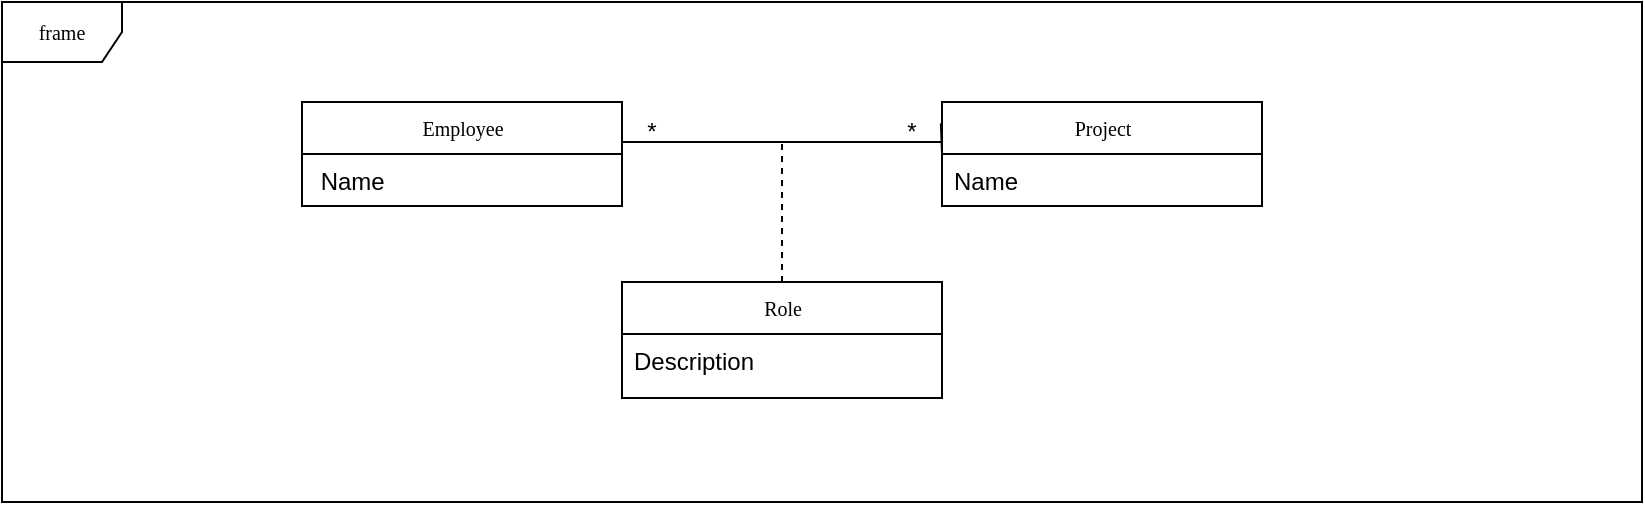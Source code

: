 <mxfile version="16.5.4" type="github" pages="2">
  <diagram name="Without Association Class" id="c4acf3e9-155e-7222-9cf6-157b1a14988f">
    <mxGraphModel dx="1209" dy="674" grid="1" gridSize="10" guides="1" tooltips="1" connect="1" arrows="1" fold="1" page="1" pageScale="1" pageWidth="850" pageHeight="1100" background="none" math="0" shadow="0">
      <root>
        <mxCell id="0" />
        <mxCell id="1" parent="0" />
        <mxCell id="17acba5748e5396b-1" value="frame" style="shape=umlFrame;whiteSpace=wrap;html=1;rounded=0;shadow=0;comic=0;labelBackgroundColor=none;strokeWidth=1;fontFamily=Verdana;fontSize=10;align=center;" parent="1" vertex="1">
          <mxGeometry x="20" y="20" width="820" height="250" as="geometry" />
        </mxCell>
        <mxCell id="J214E7bdzp_kGfigb0vm-8" style="edgeStyle=orthogonalEdgeStyle;rounded=0;orthogonalLoop=1;jettySize=auto;html=1;exitX=0.5;exitY=0;exitDx=0;exitDy=0;endArrow=none;endFill=0;dashed=1;" edge="1" parent="1" source="17acba5748e5396b-20">
          <mxGeometry relative="1" as="geometry">
            <mxPoint x="410" y="90" as="targetPoint" />
          </mxGeometry>
        </mxCell>
        <mxCell id="17acba5748e5396b-20" value="Role" style="swimlane;html=1;fontStyle=0;childLayout=stackLayout;horizontal=1;startSize=26;fillColor=none;horizontalStack=0;resizeParent=1;resizeLast=0;collapsible=1;marginBottom=0;swimlaneFillColor=#ffffff;rounded=0;shadow=0;comic=0;labelBackgroundColor=none;strokeWidth=1;fontFamily=Verdana;fontSize=10;align=center;" parent="1" vertex="1">
          <mxGeometry x="330" y="160" width="160" height="58" as="geometry" />
        </mxCell>
        <mxCell id="17acba5748e5396b-21" value="Description" style="text;html=1;strokeColor=none;fillColor=none;align=left;verticalAlign=top;spacingLeft=4;spacingRight=4;whiteSpace=wrap;overflow=hidden;rotatable=0;points=[[0,0.5],[1,0.5]];portConstraint=eastwest;" parent="17acba5748e5396b-20" vertex="1">
          <mxGeometry y="26" width="160" height="26" as="geometry" />
        </mxCell>
        <mxCell id="J214E7bdzp_kGfigb0vm-7" style="edgeStyle=orthogonalEdgeStyle;rounded=0;orthogonalLoop=1;jettySize=auto;html=1;exitX=0;exitY=0.75;exitDx=0;exitDy=0;entryX=1;entryY=0.5;entryDx=0;entryDy=0;endArrow=none;endFill=0;startArrow=none;" edge="1" parent="1" source="J214E7bdzp_kGfigb0vm-9" target="J214E7bdzp_kGfigb0vm-2">
          <mxGeometry relative="1" as="geometry">
            <Array as="points">
              <mxPoint x="330" y="96" />
            </Array>
          </mxGeometry>
        </mxCell>
        <mxCell id="17acba5748e5396b-30" value="Project" style="swimlane;html=1;fontStyle=0;childLayout=stackLayout;horizontal=1;startSize=26;fillColor=none;horizontalStack=0;resizeParent=1;resizeLast=0;collapsible=1;marginBottom=0;swimlaneFillColor=#ffffff;rounded=0;shadow=0;comic=0;labelBackgroundColor=none;strokeWidth=1;fontFamily=Verdana;fontSize=10;align=center;" parent="1" vertex="1">
          <mxGeometry x="490" y="70" width="160" height="52" as="geometry" />
        </mxCell>
        <mxCell id="17acba5748e5396b-31" value="Name" style="text;html=1;strokeColor=none;fillColor=none;align=left;verticalAlign=top;spacingLeft=4;spacingRight=4;whiteSpace=wrap;overflow=hidden;rotatable=0;points=[[0,0.5],[1,0.5]];portConstraint=eastwest;" parent="17acba5748e5396b-30" vertex="1">
          <mxGeometry y="26" width="160" height="26" as="geometry" />
        </mxCell>
        <mxCell id="J214E7bdzp_kGfigb0vm-1" value="Employee" style="swimlane;html=1;fontStyle=0;childLayout=stackLayout;horizontal=1;startSize=26;fillColor=none;horizontalStack=0;resizeParent=1;resizeLast=0;collapsible=1;marginBottom=0;swimlaneFillColor=#ffffff;rounded=0;shadow=0;comic=0;labelBackgroundColor=none;strokeWidth=1;fontFamily=Verdana;fontSize=10;align=center;" vertex="1" parent="1">
          <mxGeometry x="170" y="70" width="160" height="52" as="geometry" />
        </mxCell>
        <mxCell id="J214E7bdzp_kGfigb0vm-2" value="&amp;nbsp;Name" style="text;html=1;strokeColor=none;fillColor=none;align=left;verticalAlign=top;spacingLeft=4;spacingRight=4;whiteSpace=wrap;overflow=hidden;rotatable=0;points=[[0,0.5],[1,0.5]];portConstraint=eastwest;" vertex="1" parent="J214E7bdzp_kGfigb0vm-1">
          <mxGeometry y="26" width="160" height="26" as="geometry" />
        </mxCell>
        <mxCell id="J214E7bdzp_kGfigb0vm-9" value="*" style="text;html=1;strokeColor=none;fillColor=none;align=center;verticalAlign=middle;whiteSpace=wrap;rounded=0;" vertex="1" parent="1">
          <mxGeometry x="330" y="80" width="30" height="10" as="geometry" />
        </mxCell>
        <mxCell id="J214E7bdzp_kGfigb0vm-13" value="*" style="text;html=1;strokeColor=none;fillColor=none;align=center;verticalAlign=middle;whiteSpace=wrap;rounded=0;" vertex="1" parent="1">
          <mxGeometry x="460" y="80" width="30" height="10" as="geometry" />
        </mxCell>
        <mxCell id="J214E7bdzp_kGfigb0vm-14" value="" style="edgeStyle=orthogonalEdgeStyle;rounded=0;orthogonalLoop=1;jettySize=auto;html=1;exitX=0;exitY=0.75;exitDx=0;exitDy=0;entryX=0.981;entryY=0.068;entryDx=0;entryDy=0;endArrow=none;endFill=0;entryPerimeter=0;" edge="1" parent="1" source="17acba5748e5396b-30" target="J214E7bdzp_kGfigb0vm-13">
          <mxGeometry relative="1" as="geometry">
            <mxPoint x="490" y="109" as="sourcePoint" />
            <mxPoint x="326.96" y="97.768" as="targetPoint" />
            <Array as="points">
              <mxPoint x="490" y="96" />
            </Array>
          </mxGeometry>
        </mxCell>
        <mxCell id="J214E7bdzp_kGfigb0vm-15" style="edgeStyle=orthogonalEdgeStyle;rounded=0;orthogonalLoop=1;jettySize=auto;html=1;exitX=0;exitY=1;exitDx=0;exitDy=0;entryX=1;entryY=1;entryDx=0;entryDy=0;endArrow=none;endFill=0;" edge="1" parent="1" source="J214E7bdzp_kGfigb0vm-9" target="J214E7bdzp_kGfigb0vm-13">
          <mxGeometry relative="1" as="geometry">
            <Array as="points">
              <mxPoint x="450" y="90" />
              <mxPoint x="450" y="90" />
            </Array>
          </mxGeometry>
        </mxCell>
      </root>
    </mxGraphModel>
  </diagram>
  <diagram name="With Association Class" id="pEfyJr_HaACk7EiU1ir3">
    <mxGraphModel dx="1209" dy="674" grid="1" gridSize="10" guides="1" tooltips="1" connect="1" arrows="1" fold="1" page="1" pageScale="1" pageWidth="850" pageHeight="1100" background="none" math="0" shadow="0">
      <root>
        <mxCell id="MtdQy9Ms-ZEKSjCM2sKR-0" />
        <mxCell id="MtdQy9Ms-ZEKSjCM2sKR-1" parent="MtdQy9Ms-ZEKSjCM2sKR-0" />
        <mxCell id="MtdQy9Ms-ZEKSjCM2sKR-2" value="frame" style="shape=umlFrame;whiteSpace=wrap;html=1;rounded=0;shadow=0;comic=0;labelBackgroundColor=none;strokeWidth=1;fontFamily=Verdana;fontSize=10;align=center;" vertex="1" parent="MtdQy9Ms-ZEKSjCM2sKR-1">
          <mxGeometry x="20" y="20" width="820" height="170" as="geometry" />
        </mxCell>
        <mxCell id="MtdQy9Ms-ZEKSjCM2sKR-4" value="Role" style="swimlane;html=1;fontStyle=0;childLayout=stackLayout;horizontal=1;startSize=26;fillColor=none;horizontalStack=0;resizeParent=1;resizeLast=0;collapsible=1;marginBottom=0;swimlaneFillColor=#ffffff;rounded=0;shadow=0;comic=0;labelBackgroundColor=none;strokeWidth=1;fontFamily=Verdana;fontSize=10;align=center;" vertex="1" parent="MtdQy9Ms-ZEKSjCM2sKR-1">
          <mxGeometry x="340" y="80" width="160" height="52" as="geometry" />
        </mxCell>
        <mxCell id="MtdQy9Ms-ZEKSjCM2sKR-5" value="Description" style="text;html=1;strokeColor=none;fillColor=none;align=left;verticalAlign=top;spacingLeft=4;spacingRight=4;whiteSpace=wrap;overflow=hidden;rotatable=0;points=[[0,0.5],[1,0.5]];portConstraint=eastwest;" vertex="1" parent="MtdQy9Ms-ZEKSjCM2sKR-4">
          <mxGeometry y="26" width="160" height="26" as="geometry" />
        </mxCell>
        <mxCell id="MtdQy9Ms-ZEKSjCM2sKR-7" value="Project" style="swimlane;html=1;fontStyle=0;childLayout=stackLayout;horizontal=1;startSize=26;fillColor=none;horizontalStack=0;resizeParent=1;resizeLast=0;collapsible=1;marginBottom=0;swimlaneFillColor=#ffffff;rounded=0;shadow=0;comic=0;labelBackgroundColor=none;strokeWidth=1;fontFamily=Verdana;fontSize=10;align=center;" vertex="1" parent="MtdQy9Ms-ZEKSjCM2sKR-1">
          <mxGeometry x="590" y="80" width="160" height="52" as="geometry" />
        </mxCell>
        <mxCell id="MtdQy9Ms-ZEKSjCM2sKR-8" value="Name" style="text;html=1;strokeColor=none;fillColor=none;align=left;verticalAlign=top;spacingLeft=4;spacingRight=4;whiteSpace=wrap;overflow=hidden;rotatable=0;points=[[0,0.5],[1,0.5]];portConstraint=eastwest;" vertex="1" parent="MtdQy9Ms-ZEKSjCM2sKR-7">
          <mxGeometry y="26" width="160" height="26" as="geometry" />
        </mxCell>
        <mxCell id="MtdQy9Ms-ZEKSjCM2sKR-9" value="Employee" style="swimlane;html=1;fontStyle=0;childLayout=stackLayout;horizontal=1;startSize=26;fillColor=none;horizontalStack=0;resizeParent=1;resizeLast=0;collapsible=1;marginBottom=0;swimlaneFillColor=#ffffff;rounded=0;shadow=0;comic=0;labelBackgroundColor=none;strokeWidth=1;fontFamily=Verdana;fontSize=10;align=center;" vertex="1" parent="MtdQy9Ms-ZEKSjCM2sKR-1">
          <mxGeometry x="90" y="80" width="160" height="52" as="geometry" />
        </mxCell>
        <mxCell id="MtdQy9Ms-ZEKSjCM2sKR-10" value="&amp;nbsp;Name" style="text;html=1;strokeColor=none;fillColor=none;align=left;verticalAlign=top;spacingLeft=4;spacingRight=4;whiteSpace=wrap;overflow=hidden;rotatable=0;points=[[0,0.5],[1,0.5]];portConstraint=eastwest;" vertex="1" parent="MtdQy9Ms-ZEKSjCM2sKR-9">
          <mxGeometry y="26" width="160" height="26" as="geometry" />
        </mxCell>
        <mxCell id="MtdQy9Ms-ZEKSjCM2sKR-11" value="*" style="text;html=1;strokeColor=none;fillColor=none;align=center;verticalAlign=middle;whiteSpace=wrap;rounded=0;" vertex="1" parent="MtdQy9Ms-ZEKSjCM2sKR-1">
          <mxGeometry x="310" y="101" width="30" height="10" as="geometry" />
        </mxCell>
        <mxCell id="MtdQy9Ms-ZEKSjCM2sKR-12" value="*" style="text;html=1;strokeColor=none;fillColor=none;align=center;verticalAlign=middle;whiteSpace=wrap;rounded=0;" vertex="1" parent="MtdQy9Ms-ZEKSjCM2sKR-1">
          <mxGeometry x="500" y="101" width="30" height="10" as="geometry" />
        </mxCell>
        <mxCell id="Ohyu3XHM64KrA4qB-Oi--2" value="1" style="text;html=1;strokeColor=none;fillColor=none;align=center;verticalAlign=middle;whiteSpace=wrap;rounded=0;" vertex="1" parent="MtdQy9Ms-ZEKSjCM2sKR-1">
          <mxGeometry x="560" y="101" width="30" height="10" as="geometry" />
        </mxCell>
        <mxCell id="Ohyu3XHM64KrA4qB-Oi--3" value="1" style="text;html=1;strokeColor=none;fillColor=none;align=center;verticalAlign=middle;whiteSpace=wrap;rounded=0;" vertex="1" parent="MtdQy9Ms-ZEKSjCM2sKR-1">
          <mxGeometry x="250" y="101" width="30" height="10" as="geometry" />
        </mxCell>
        <mxCell id="Ohyu3XHM64KrA4qB-Oi--4" style="edgeStyle=orthogonalEdgeStyle;rounded=0;orthogonalLoop=1;jettySize=auto;html=1;exitX=1;exitY=0.5;exitDx=0;exitDy=0;entryX=0;entryY=0.5;entryDx=0;entryDy=0;endArrow=none;endFill=0;" edge="1" parent="MtdQy9Ms-ZEKSjCM2sKR-1" source="MtdQy9Ms-ZEKSjCM2sKR-10" target="MtdQy9Ms-ZEKSjCM2sKR-5">
          <mxGeometry relative="1" as="geometry" />
        </mxCell>
        <mxCell id="Ohyu3XHM64KrA4qB-Oi--5" style="edgeStyle=orthogonalEdgeStyle;rounded=0;orthogonalLoop=1;jettySize=auto;html=1;exitX=1;exitY=0.5;exitDx=0;exitDy=0;entryX=0;entryY=0.5;entryDx=0;entryDy=0;endArrow=none;endFill=0;" edge="1" parent="MtdQy9Ms-ZEKSjCM2sKR-1" source="MtdQy9Ms-ZEKSjCM2sKR-5" target="MtdQy9Ms-ZEKSjCM2sKR-8">
          <mxGeometry relative="1" as="geometry" />
        </mxCell>
      </root>
    </mxGraphModel>
  </diagram>
</mxfile>
